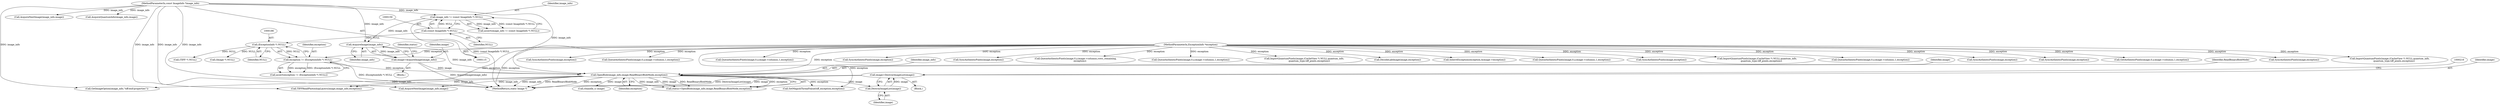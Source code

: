digraph "0_ImageMagick_c073a7712d82476b5fbee74856c46b88af9c3175@pointer" {
"1000210" [label="(Call,image=DestroyImageList(image))"];
"1000212" [label="(Call,DestroyImageList(image))"];
"1000200" [label="(Call,OpenBlob(image_info,image,ReadBinaryBlobMode,exception))"];
"1000196" [label="(Call,AcquireImage(image_info))"];
"1000156" [label="(Call,image_info != (const ImageInfo *) NULL)"];
"1000116" [label="(MethodParameterIn,const ImageInfo *image_info)"];
"1000158" [label="(Call,(const ImageInfo *) NULL)"];
"1000194" [label="(Call,image=AcquireImage(image_info))"];
"1000183" [label="(Call,exception != (ExceptionInfo *) NULL)"];
"1000117" [label="(MethodParameterIn,ExceptionInfo *exception)"];
"1000185" [label="(Call,(ExceptionInfo *) NULL)"];
"1000210" [label="(Call,image=DestroyImageList(image))"];
"1000116" [label="(MethodParameterIn,const ImageInfo *image_info)"];
"1000200" [label="(Call,OpenBlob(image_info,image,ReadBinaryBlobMode,exception))"];
"1000201" [label="(Identifier,image_info)"];
"1000310" [label="(Call,AcquireNextImage(image_info,image))"];
"1000230" [label="(Call,(thandle_t) image)"];
"1000185" [label="(Call,(ExceptionInfo *) NULL)"];
"1002791" [label="(Call,QueueAuthenticPixels(image,0,y,image->columns,rows_remaining,\n            exception))"];
"1001867" [label="(Call,QueueAuthenticPixels(image,0,y,image->columns,1,exception))"];
"1003391" [label="(Call,TIFFReadPhotoshopLayers(image,image_info,exception))"];
"1000184" [label="(Identifier,exception)"];
"1002258" [label="(Call,ImportQuantumPixels(image,(CacheView *) NULL,quantum_info,\n              quantum_type,tiff_pixels,exception))"];
"1000118" [label="(Block,)"];
"1003280" [label="(Call,DecodeLabImage(image,exception))"];
"1000197" [label="(Identifier,image_info)"];
"1000213" [label="(Identifier,image)"];
"1001365" [label="(Call,InheritException(exception,&image->exception))"];
"1002339" [label="(Call,QueueAuthenticPixels(image,0,y,image->columns,1,exception))"];
"1000160" [label="(Identifier,NULL)"];
"1001896" [label="(Call,SyncAuthenticPixels(image,exception))"];
"1002080" [label="(Call,ImportQuantumPixels(image,(CacheView *) NULL,quantum_info,\n            quantum_type,tiff_pixels,exception))"];
"1002520" [label="(Call,QueueAuthenticPixels(image,0,y,image->columns,1,exception))"];
"1000183" [label="(Call,exception != (ExceptionInfo *) NULL)"];
"1003345" [label="(Call,AcquireNextImage(image_info,image))"];
"1000187" [label="(Identifier,NULL)"];
"1000204" [label="(Identifier,exception)"];
"1002996" [label="(Call,SyncAuthenticPixels(image,exception))"];
"1000199" [label="(Identifier,status)"];
"1000202" [label="(Identifier,image)"];
"1001376" [label="(Call,AcquireQuantumInfo(image_info,image))"];
"1000158" [label="(Call,(const ImageInfo *) NULL)"];
"1000156" [label="(Call,image_info != (const ImageInfo *) NULL)"];
"1002639" [label="(Call,SyncAuthenticPixels(image,exception))"];
"1003421" [label="(MethodReturn,static Image *)"];
"1000182" [label="(Call,assert(exception != (ExceptionInfo *) NULL))"];
"1000209" [label="(Block,)"];
"1000203" [label="(Identifier,ReadBinaryBlobMode)"];
"1000117" [label="(MethodParameterIn,ExceptionInfo *exception)"];
"1002172" [label="(Call,GetAuthenticPixels(image,0,y,image->columns,1,exception))"];
"1002269" [label="(Call,SyncAuthenticPixels(image,exception))"];
"1000243" [label="(Call,(TIFF *) NULL)"];
"1001885" [label="(Call,ImportQuantumPixels(image,(CacheView *) NULL,quantum_info,\n            quantum_type,tiff_pixels,exception))"];
"1000211" [label="(Identifier,image)"];
"1000215" [label="(Call,(Image *) NULL)"];
"1000220" [label="(Call,SetMagickThreadValue(tiff_exception,exception))"];
"1002460" [label="(Call,SyncAuthenticPixels(image,exception))"];
"1000196" [label="(Call,AcquireImage(image_info))"];
"1000212" [label="(Call,DestroyImageList(image))"];
"1000729" [label="(Call,GetImageOption(image_info,\"tiff:exif-properties\"))"];
"1000157" [label="(Identifier,image_info)"];
"1002062" [label="(Call,QueueAuthenticPixels(image,0,y,image->columns,1,exception))"];
"1003140" [label="(Call,QueueAuthenticPixels(image,0,y,image->columns,1,exception))"];
"1003221" [label="(Call,SyncAuthenticPixels(image,exception))"];
"1000195" [label="(Identifier,image)"];
"1002091" [label="(Call,SyncAuthenticPixels(image,exception))"];
"1000198" [label="(Call,status=OpenBlob(image_info,image,ReadBinaryBlobMode,exception))"];
"1000194" [label="(Call,image=AcquireImage(image_info))"];
"1000155" [label="(Call,assert(image_info != (const ImageInfo *) NULL))"];
"1000210" -> "1000209"  [label="AST: "];
"1000210" -> "1000212"  [label="CFG: "];
"1000211" -> "1000210"  [label="AST: "];
"1000212" -> "1000210"  [label="AST: "];
"1000216" -> "1000210"  [label="CFG: "];
"1000210" -> "1003421"  [label="DDG: DestroyImageList(image)"];
"1000210" -> "1003421"  [label="DDG: image"];
"1000212" -> "1000210"  [label="DDG: image"];
"1000212" -> "1000213"  [label="CFG: "];
"1000213" -> "1000212"  [label="AST: "];
"1000200" -> "1000212"  [label="DDG: image"];
"1000200" -> "1000198"  [label="AST: "];
"1000200" -> "1000204"  [label="CFG: "];
"1000201" -> "1000200"  [label="AST: "];
"1000202" -> "1000200"  [label="AST: "];
"1000203" -> "1000200"  [label="AST: "];
"1000204" -> "1000200"  [label="AST: "];
"1000198" -> "1000200"  [label="CFG: "];
"1000200" -> "1003421"  [label="DDG: image_info"];
"1000200" -> "1003421"  [label="DDG: ReadBinaryBlobMode"];
"1000200" -> "1003421"  [label="DDG: exception"];
"1000200" -> "1000198"  [label="DDG: image_info"];
"1000200" -> "1000198"  [label="DDG: image"];
"1000200" -> "1000198"  [label="DDG: ReadBinaryBlobMode"];
"1000200" -> "1000198"  [label="DDG: exception"];
"1000196" -> "1000200"  [label="DDG: image_info"];
"1000116" -> "1000200"  [label="DDG: image_info"];
"1000194" -> "1000200"  [label="DDG: image"];
"1000183" -> "1000200"  [label="DDG: exception"];
"1000117" -> "1000200"  [label="DDG: exception"];
"1000200" -> "1000220"  [label="DDG: exception"];
"1000200" -> "1000230"  [label="DDG: image"];
"1000200" -> "1000310"  [label="DDG: image_info"];
"1000200" -> "1000729"  [label="DDG: image_info"];
"1000200" -> "1003391"  [label="DDG: image_info"];
"1000196" -> "1000194"  [label="AST: "];
"1000196" -> "1000197"  [label="CFG: "];
"1000197" -> "1000196"  [label="AST: "];
"1000194" -> "1000196"  [label="CFG: "];
"1000196" -> "1000194"  [label="DDG: image_info"];
"1000156" -> "1000196"  [label="DDG: image_info"];
"1000116" -> "1000196"  [label="DDG: image_info"];
"1000156" -> "1000155"  [label="AST: "];
"1000156" -> "1000158"  [label="CFG: "];
"1000157" -> "1000156"  [label="AST: "];
"1000158" -> "1000156"  [label="AST: "];
"1000155" -> "1000156"  [label="CFG: "];
"1000156" -> "1003421"  [label="DDG: (const ImageInfo *) NULL"];
"1000156" -> "1000155"  [label="DDG: image_info"];
"1000156" -> "1000155"  [label="DDG: (const ImageInfo *) NULL"];
"1000116" -> "1000156"  [label="DDG: image_info"];
"1000158" -> "1000156"  [label="DDG: NULL"];
"1000116" -> "1000115"  [label="AST: "];
"1000116" -> "1003421"  [label="DDG: image_info"];
"1000116" -> "1000310"  [label="DDG: image_info"];
"1000116" -> "1000729"  [label="DDG: image_info"];
"1000116" -> "1001376"  [label="DDG: image_info"];
"1000116" -> "1003345"  [label="DDG: image_info"];
"1000116" -> "1003391"  [label="DDG: image_info"];
"1000158" -> "1000160"  [label="CFG: "];
"1000159" -> "1000158"  [label="AST: "];
"1000160" -> "1000158"  [label="AST: "];
"1000158" -> "1000185"  [label="DDG: NULL"];
"1000194" -> "1000118"  [label="AST: "];
"1000195" -> "1000194"  [label="AST: "];
"1000199" -> "1000194"  [label="CFG: "];
"1000194" -> "1003421"  [label="DDG: AcquireImage(image_info)"];
"1000183" -> "1000182"  [label="AST: "];
"1000183" -> "1000185"  [label="CFG: "];
"1000184" -> "1000183"  [label="AST: "];
"1000185" -> "1000183"  [label="AST: "];
"1000182" -> "1000183"  [label="CFG: "];
"1000183" -> "1003421"  [label="DDG: (ExceptionInfo *) NULL"];
"1000183" -> "1000182"  [label="DDG: exception"];
"1000183" -> "1000182"  [label="DDG: (ExceptionInfo *) NULL"];
"1000117" -> "1000183"  [label="DDG: exception"];
"1000185" -> "1000183"  [label="DDG: NULL"];
"1000117" -> "1000115"  [label="AST: "];
"1000117" -> "1003421"  [label="DDG: exception"];
"1000117" -> "1000220"  [label="DDG: exception"];
"1000117" -> "1001365"  [label="DDG: exception"];
"1000117" -> "1001867"  [label="DDG: exception"];
"1000117" -> "1001885"  [label="DDG: exception"];
"1000117" -> "1001896"  [label="DDG: exception"];
"1000117" -> "1002062"  [label="DDG: exception"];
"1000117" -> "1002080"  [label="DDG: exception"];
"1000117" -> "1002091"  [label="DDG: exception"];
"1000117" -> "1002172"  [label="DDG: exception"];
"1000117" -> "1002258"  [label="DDG: exception"];
"1000117" -> "1002269"  [label="DDG: exception"];
"1000117" -> "1002339"  [label="DDG: exception"];
"1000117" -> "1002460"  [label="DDG: exception"];
"1000117" -> "1002520"  [label="DDG: exception"];
"1000117" -> "1002639"  [label="DDG: exception"];
"1000117" -> "1002791"  [label="DDG: exception"];
"1000117" -> "1002996"  [label="DDG: exception"];
"1000117" -> "1003140"  [label="DDG: exception"];
"1000117" -> "1003221"  [label="DDG: exception"];
"1000117" -> "1003280"  [label="DDG: exception"];
"1000117" -> "1003391"  [label="DDG: exception"];
"1000185" -> "1000187"  [label="CFG: "];
"1000186" -> "1000185"  [label="AST: "];
"1000187" -> "1000185"  [label="AST: "];
"1000185" -> "1000215"  [label="DDG: NULL"];
"1000185" -> "1000243"  [label="DDG: NULL"];
}
